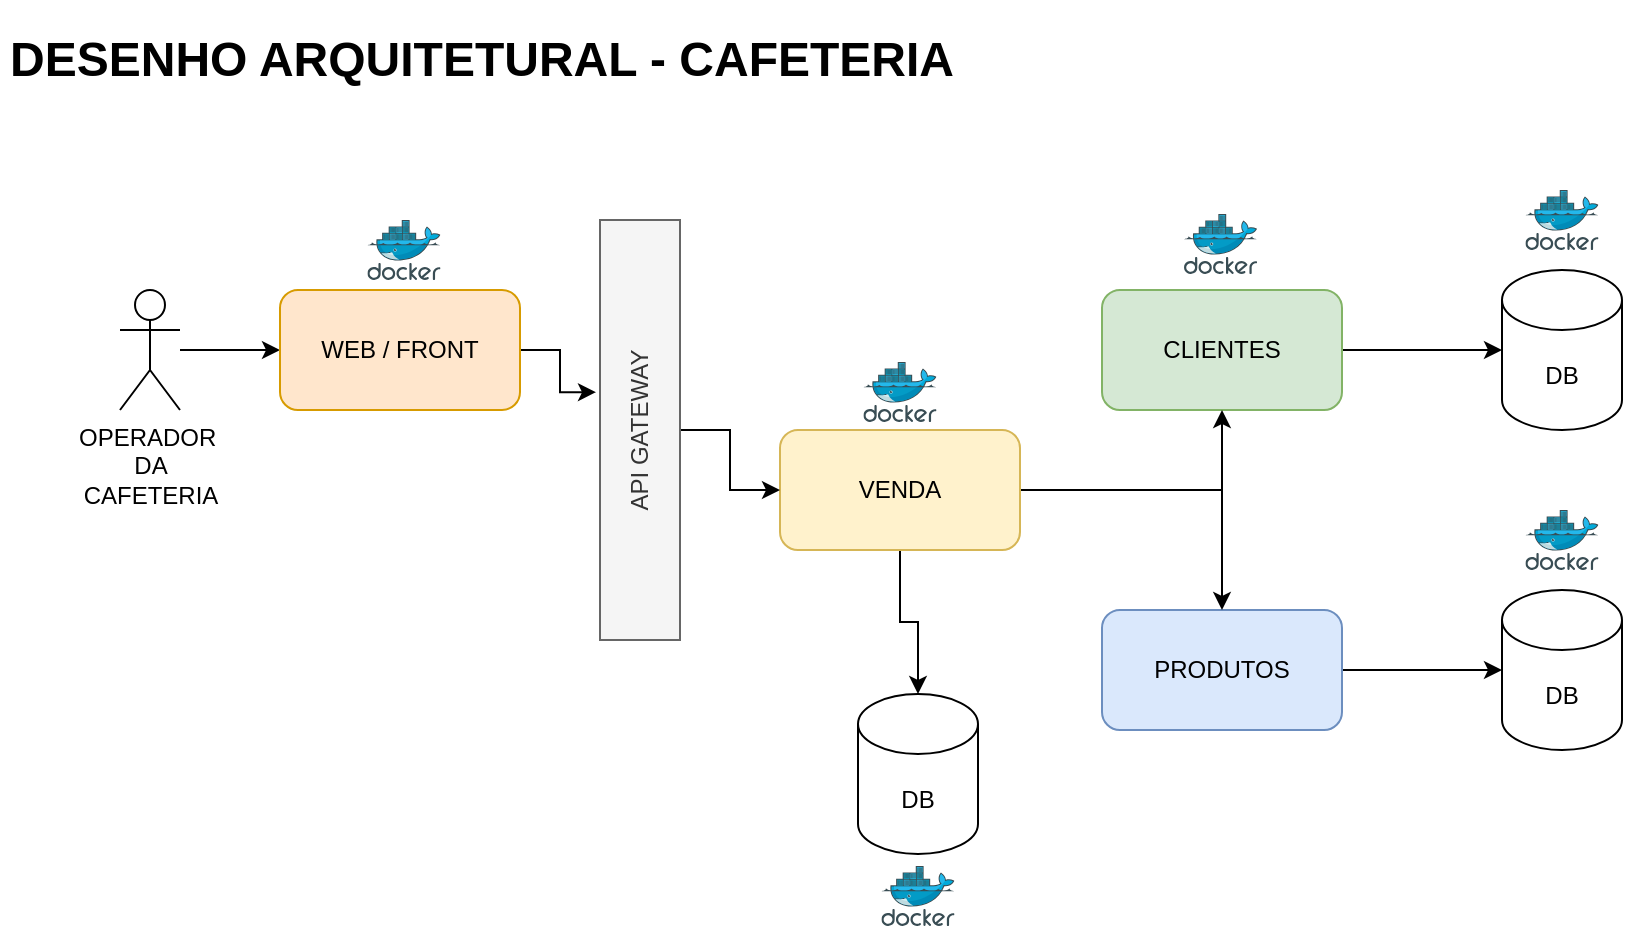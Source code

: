<mxfile version="21.3.2" type="github" pages="2">
  <diagram name="ARQUITETURAL" id="z1CORknT1N7jtZPOD_Wm">
    <mxGraphModel dx="954" dy="972" grid="0" gridSize="10" guides="1" tooltips="1" connect="1" arrows="1" fold="1" page="0" pageScale="1" pageWidth="850" pageHeight="1100" math="0" shadow="0">
      <root>
        <mxCell id="0" />
        <mxCell id="1" parent="0" />
        <mxCell id="TV3zGwWv0whd9TTQY8Pc-18" style="edgeStyle=orthogonalEdgeStyle;rounded=0;orthogonalLoop=1;jettySize=auto;html=1;" edge="1" parent="1" source="TV3zGwWv0whd9TTQY8Pc-6" target="TV3zGwWv0whd9TTQY8Pc-15">
          <mxGeometry relative="1" as="geometry" />
        </mxCell>
        <object label="CLIENTES" tecnology="Python3" descricao="loadbalance com autoscale" id="TV3zGwWv0whd9TTQY8Pc-6">
          <mxCell style="rounded=1;whiteSpace=wrap;html=1;fillColor=#d5e8d4;strokeColor=#82b366;" vertex="1" parent="1">
            <mxGeometry x="581" y="30" width="120" height="60" as="geometry" />
          </mxCell>
        </object>
        <mxCell id="TV3zGwWv0whd9TTQY8Pc-19" style="edgeStyle=orthogonalEdgeStyle;rounded=0;orthogonalLoop=1;jettySize=auto;html=1;entryX=0;entryY=0.5;entryDx=0;entryDy=0;entryPerimeter=0;" edge="1" parent="1" source="TV3zGwWv0whd9TTQY8Pc-7" target="TV3zGwWv0whd9TTQY8Pc-16">
          <mxGeometry relative="1" as="geometry" />
        </mxCell>
        <object label="PRODUTOS" tecnology="Java" descricao="loadbalance com autoscale" id="TV3zGwWv0whd9TTQY8Pc-7">
          <mxCell style="rounded=1;whiteSpace=wrap;html=1;fillColor=#dae8fc;strokeColor=#6c8ebf;" vertex="1" parent="1">
            <mxGeometry x="581" y="190" width="120" height="60" as="geometry" />
          </mxCell>
        </object>
        <mxCell id="TV3zGwWv0whd9TTQY8Pc-22" style="edgeStyle=orthogonalEdgeStyle;rounded=0;orthogonalLoop=1;jettySize=auto;html=1;" edge="1" parent="1" source="TV3zGwWv0whd9TTQY8Pc-9" target="TV3zGwWv0whd9TTQY8Pc-14">
          <mxGeometry relative="1" as="geometry" />
        </mxCell>
        <mxCell id="TV3zGwWv0whd9TTQY8Pc-9" value="OPERADOR&amp;nbsp;&lt;br&gt;DA&lt;br&gt;CAFETERIA" style="shape=umlActor;verticalLabelPosition=bottom;verticalAlign=top;html=1;outlineConnect=0;" vertex="1" parent="1">
          <mxGeometry x="90" y="30" width="30" height="60" as="geometry" />
        </mxCell>
        <mxCell id="TV3zGwWv0whd9TTQY8Pc-27" style="edgeStyle=orthogonalEdgeStyle;rounded=0;orthogonalLoop=1;jettySize=auto;html=1;" edge="1" parent="1" source="TV3zGwWv0whd9TTQY8Pc-11" target="TV3zGwWv0whd9TTQY8Pc-6">
          <mxGeometry relative="1" as="geometry" />
        </mxCell>
        <mxCell id="TV3zGwWv0whd9TTQY8Pc-28" style="edgeStyle=orthogonalEdgeStyle;rounded=0;orthogonalLoop=1;jettySize=auto;html=1;" edge="1" parent="1" source="TV3zGwWv0whd9TTQY8Pc-11" target="TV3zGwWv0whd9TTQY8Pc-7">
          <mxGeometry relative="1" as="geometry" />
        </mxCell>
        <mxCell id="ZnIeNBDdhgGeScQXH8lt-3" style="edgeStyle=orthogonalEdgeStyle;rounded=0;orthogonalLoop=1;jettySize=auto;html=1;" edge="1" parent="1" source="TV3zGwWv0whd9TTQY8Pc-11" target="ZnIeNBDdhgGeScQXH8lt-1">
          <mxGeometry relative="1" as="geometry" />
        </mxCell>
        <object label="VENDA" tecnology="Python3, resilience4j" descricao="loadbalance com autoscale, circuit breaker" id="TV3zGwWv0whd9TTQY8Pc-11">
          <mxCell style="rounded=1;whiteSpace=wrap;html=1;fillColor=#fff2cc;strokeColor=#d6b656;" vertex="1" parent="1">
            <mxGeometry x="420" y="100" width="120" height="60" as="geometry" />
          </mxCell>
        </object>
        <mxCell id="TV3zGwWv0whd9TTQY8Pc-35" style="edgeStyle=orthogonalEdgeStyle;rounded=0;orthogonalLoop=1;jettySize=auto;html=1;entryX=-0.05;entryY=0.41;entryDx=0;entryDy=0;entryPerimeter=0;" edge="1" parent="1" source="TV3zGwWv0whd9TTQY8Pc-14" target="TV3zGwWv0whd9TTQY8Pc-34">
          <mxGeometry relative="1" as="geometry" />
        </mxCell>
        <object label="WEB / FRONT" tecnology="angular" id="TV3zGwWv0whd9TTQY8Pc-14">
          <mxCell style="rounded=1;whiteSpace=wrap;html=1;fillColor=#ffe6cc;strokeColor=#d79b00;" vertex="1" parent="1">
            <mxGeometry x="170" y="30" width="120" height="60" as="geometry" />
          </mxCell>
        </object>
        <mxCell id="TV3zGwWv0whd9TTQY8Pc-15" value="DB" style="shape=cylinder3;whiteSpace=wrap;html=1;boundedLbl=1;backgroundOutline=1;size=15;" vertex="1" parent="1">
          <mxGeometry x="781" y="20" width="60" height="80" as="geometry" />
        </mxCell>
        <mxCell id="TV3zGwWv0whd9TTQY8Pc-16" value="DB" style="shape=cylinder3;whiteSpace=wrap;html=1;boundedLbl=1;backgroundOutline=1;size=15;" vertex="1" parent="1">
          <mxGeometry x="781" y="180" width="60" height="80" as="geometry" />
        </mxCell>
        <mxCell id="TV3zGwWv0whd9TTQY8Pc-29" value="" style="image;sketch=0;aspect=fixed;html=1;points=[];align=center;fontSize=12;image=img/lib/mscae/Docker.svg;" vertex="1" parent="1">
          <mxGeometry x="213.7" y="-5" width="36.59" height="30" as="geometry" />
        </mxCell>
        <mxCell id="TV3zGwWv0whd9TTQY8Pc-30" value="" style="image;sketch=0;aspect=fixed;html=1;points=[];align=center;fontSize=12;image=img/lib/mscae/Docker.svg;" vertex="1" parent="1">
          <mxGeometry x="622" y="-8" width="36.59" height="30" as="geometry" />
        </mxCell>
        <mxCell id="TV3zGwWv0whd9TTQY8Pc-31" value="" style="image;sketch=0;aspect=fixed;html=1;points=[];align=center;fontSize=12;image=img/lib/mscae/Docker.svg;" vertex="1" parent="1">
          <mxGeometry x="461.7" y="66" width="36.59" height="30" as="geometry" />
        </mxCell>
        <mxCell id="TV3zGwWv0whd9TTQY8Pc-32" value="" style="image;sketch=0;aspect=fixed;html=1;points=[];align=center;fontSize=12;image=img/lib/mscae/Docker.svg;" vertex="1" parent="1">
          <mxGeometry x="792.7" y="-20" width="36.59" height="30" as="geometry" />
        </mxCell>
        <mxCell id="TV3zGwWv0whd9TTQY8Pc-33" value="" style="image;sketch=0;aspect=fixed;html=1;points=[];align=center;fontSize=12;image=img/lib/mscae/Docker.svg;" vertex="1" parent="1">
          <mxGeometry x="792.7" y="140" width="36.59" height="30" as="geometry" />
        </mxCell>
        <mxCell id="TV3zGwWv0whd9TTQY8Pc-36" style="edgeStyle=orthogonalEdgeStyle;rounded=0;orthogonalLoop=1;jettySize=auto;html=1;" edge="1" parent="1" source="TV3zGwWv0whd9TTQY8Pc-34" target="TV3zGwWv0whd9TTQY8Pc-11">
          <mxGeometry relative="1" as="geometry" />
        </mxCell>
        <mxCell id="TV3zGwWv0whd9TTQY8Pc-34" value="API GATEWAY" style="rounded=0;whiteSpace=wrap;html=1;verticalAlign=middle;horizontal=0;fillColor=#f5f5f5;strokeColor=#666666;fontColor=#333333;" vertex="1" parent="1">
          <mxGeometry x="330" y="-5" width="40" height="210" as="geometry" />
        </mxCell>
        <mxCell id="TV3zGwWv0whd9TTQY8Pc-37" value="&lt;h1&gt;&lt;span style=&quot;background-color: initial;&quot;&gt;DESENHO ARQUITETURAL - CAFETERIA&lt;/span&gt;&lt;br&gt;&lt;/h1&gt;" style="text;html=1;strokeColor=none;fillColor=none;spacing=5;spacingTop=-20;whiteSpace=wrap;overflow=hidden;rounded=0;" vertex="1" parent="1">
          <mxGeometry x="30" y="-105" width="671" height="53" as="geometry" />
        </mxCell>
        <mxCell id="ZnIeNBDdhgGeScQXH8lt-1" value="DB" style="shape=cylinder3;whiteSpace=wrap;html=1;boundedLbl=1;backgroundOutline=1;size=15;" vertex="1" parent="1">
          <mxGeometry x="459" y="232" width="60" height="80" as="geometry" />
        </mxCell>
        <mxCell id="ZnIeNBDdhgGeScQXH8lt-2" value="" style="image;sketch=0;aspect=fixed;html=1;points=[];align=center;fontSize=12;image=img/lib/mscae/Docker.svg;" vertex="1" parent="1">
          <mxGeometry x="470.7" y="318" width="36.59" height="30" as="geometry" />
        </mxCell>
      </root>
    </mxGraphModel>
  </diagram>
  <diagram id="0R2L9XvwQXRC4s5zhyET" name="FLUXO FUNCIONAL">
    <mxGraphModel dx="1354" dy="972" grid="0" gridSize="10" guides="1" tooltips="1" connect="1" arrows="1" fold="1" page="0" pageScale="1" pageWidth="850" pageHeight="1100" math="0" shadow="0">
      <root>
        <mxCell id="0" />
        <mxCell id="1" parent="0" />
        <mxCell id="ggD5gMHan9yOqu96JDKu-3" style="edgeStyle=orthogonalEdgeStyle;rounded=0;orthogonalLoop=1;jettySize=auto;html=1;" edge="1" parent="1" source="gUOXi5KbK4BJm3a12ie--1" target="ggD5gMHan9yOqu96JDKu-1">
          <mxGeometry relative="1" as="geometry" />
        </mxCell>
        <mxCell id="gUOXi5KbK4BJm3a12ie--1" value="FUNCIONARIO DA PADARIA&lt;br&gt;CAIXA (OPERADOR)" style="shape=umlActor;verticalLabelPosition=bottom;verticalAlign=top;html=1;outlineConnect=0;" vertex="1" parent="1">
          <mxGeometry x="-150" y="50" width="30" height="60" as="geometry" />
        </mxCell>
        <mxCell id="ggD5gMHan9yOqu96JDKu-7" style="edgeStyle=orthogonalEdgeStyle;rounded=0;orthogonalLoop=1;jettySize=auto;html=1;" edge="1" parent="1" source="gUOXi5KbK4BJm3a12ie--2" target="ggD5gMHan9yOqu96JDKu-5">
          <mxGeometry relative="1" as="geometry" />
        </mxCell>
        <mxCell id="gUOXi5KbK4BJm3a12ie--2" value="ACESSA A INTERFACE WEB" style="rounded=1;whiteSpace=wrap;html=1;" vertex="1" parent="1">
          <mxGeometry x="180" y="50" width="120" height="60" as="geometry" />
        </mxCell>
        <mxCell id="cimUkDlIdHFDUQ7d5Y0Z-1" value="&lt;h1&gt;&lt;span style=&quot;background-color: initial;&quot;&gt;FLUXO FUNCIONAL&lt;/span&gt;&lt;br&gt;&lt;/h1&gt;" style="text;html=1;strokeColor=none;fillColor=none;spacing=5;spacingTop=-20;whiteSpace=wrap;overflow=hidden;rounded=0;" vertex="1" parent="1">
          <mxGeometry x="-230" y="-90" width="250" height="42" as="geometry" />
        </mxCell>
        <mxCell id="ggD5gMHan9yOqu96JDKu-4" style="edgeStyle=orthogonalEdgeStyle;rounded=0;orthogonalLoop=1;jettySize=auto;html=1;" edge="1" parent="1" source="ggD5gMHan9yOqu96JDKu-1" target="gUOXi5KbK4BJm3a12ie--2">
          <mxGeometry relative="1" as="geometry" />
        </mxCell>
        <mxCell id="ggD5gMHan9yOqu96JDKu-1" value="ACESSA O BROWSER INSTALADO NO SEU COMPUTADOR" style="rounded=1;whiteSpace=wrap;html=1;" vertex="1" parent="1">
          <mxGeometry y="50" width="120" height="60" as="geometry" />
        </mxCell>
        <mxCell id="ggD5gMHan9yOqu96JDKu-16" style="edgeStyle=orthogonalEdgeStyle;rounded=0;orthogonalLoop=1;jettySize=auto;html=1;" edge="1" parent="1" source="ggD5gMHan9yOqu96JDKu-5" target="ggD5gMHan9yOqu96JDKu-6">
          <mxGeometry relative="1" as="geometry" />
        </mxCell>
        <mxCell id="ggD5gMHan9yOqu96JDKu-5" value="REALIZA O LOGIN COM USUÁRIO E SENHA (UNICO POR FUNC)" style="rounded=1;whiteSpace=wrap;html=1;" vertex="1" parent="1">
          <mxGeometry x="344" y="50" width="120" height="60" as="geometry" />
        </mxCell>
        <mxCell id="ggD5gMHan9yOqu96JDKu-17" style="edgeStyle=orthogonalEdgeStyle;rounded=0;orthogonalLoop=1;jettySize=auto;html=1;entryX=0.438;entryY=0.022;entryDx=0;entryDy=0;entryPerimeter=0;" edge="1" parent="1" source="ggD5gMHan9yOqu96JDKu-6" target="ggD5gMHan9yOqu96JDKu-8">
          <mxGeometry relative="1" as="geometry" />
        </mxCell>
        <mxCell id="ggD5gMHan9yOqu96JDKu-6" value="ACESSA A PAGINA DE VENDA E INICIA UM NOVO CARRINHO" style="rounded=1;whiteSpace=wrap;html=1;" vertex="1" parent="1">
          <mxGeometry x="500" y="50" width="120" height="60" as="geometry" />
        </mxCell>
        <mxCell id="ggD5gMHan9yOqu96JDKu-11" style="edgeStyle=orthogonalEdgeStyle;rounded=0;orthogonalLoop=1;jettySize=auto;html=1;" edge="1" parent="1" source="ggD5gMHan9yOqu96JDKu-8" target="ggD5gMHan9yOqu96JDKu-9">
          <mxGeometry relative="1" as="geometry" />
        </mxCell>
        <mxCell id="ggD5gMHan9yOqu96JDKu-8" value="ADICIONA OS PRODUTOS QUE O ITENS GASTOS PELO CLIENTE NO CARRINHO" style="rounded=1;whiteSpace=wrap;html=1;" vertex="1" parent="1">
          <mxGeometry x="503" y="156" width="130" height="90" as="geometry" />
        </mxCell>
        <mxCell id="ggD5gMHan9yOqu96JDKu-12" style="edgeStyle=orthogonalEdgeStyle;rounded=0;orthogonalLoop=1;jettySize=auto;html=1;" edge="1" parent="1" source="ggD5gMHan9yOqu96JDKu-9" target="ggD5gMHan9yOqu96JDKu-10">
          <mxGeometry relative="1" as="geometry" />
        </mxCell>
        <mxCell id="ggD5gMHan9yOqu96JDKu-9" value="SELECIONA O CLIENTE OU CLIENTE PADRAO" style="rounded=1;whiteSpace=wrap;html=1;" vertex="1" parent="1">
          <mxGeometry x="330" y="169" width="134" height="64" as="geometry" />
        </mxCell>
        <mxCell id="ggD5gMHan9yOqu96JDKu-15" style="edgeStyle=orthogonalEdgeStyle;rounded=0;orthogonalLoop=1;jettySize=auto;html=1;entryX=1;entryY=0.5;entryDx=0;entryDy=0;" edge="1" parent="1" source="ggD5gMHan9yOqu96JDKu-10" target="ggD5gMHan9yOqu96JDKu-13">
          <mxGeometry relative="1" as="geometry" />
        </mxCell>
        <mxCell id="ggD5gMHan9yOqu96JDKu-10" value="FINALIZA A COMPRA" style="rounded=1;whiteSpace=wrap;html=1;" vertex="1" parent="1">
          <mxGeometry x="170" y="166" width="130" height="70" as="geometry" />
        </mxCell>
        <mxCell id="ggD5gMHan9yOqu96JDKu-13" value="VENDA É SALVA NA &#39;TABELA&#39; DE VENDAS E CARRINHO DO VENDEDOR É LIMPO" style="rounded=1;whiteSpace=wrap;html=1;" vertex="1" parent="1">
          <mxGeometry x="5" y="166" width="130" height="70" as="geometry" />
        </mxCell>
      </root>
    </mxGraphModel>
  </diagram>
</mxfile>
